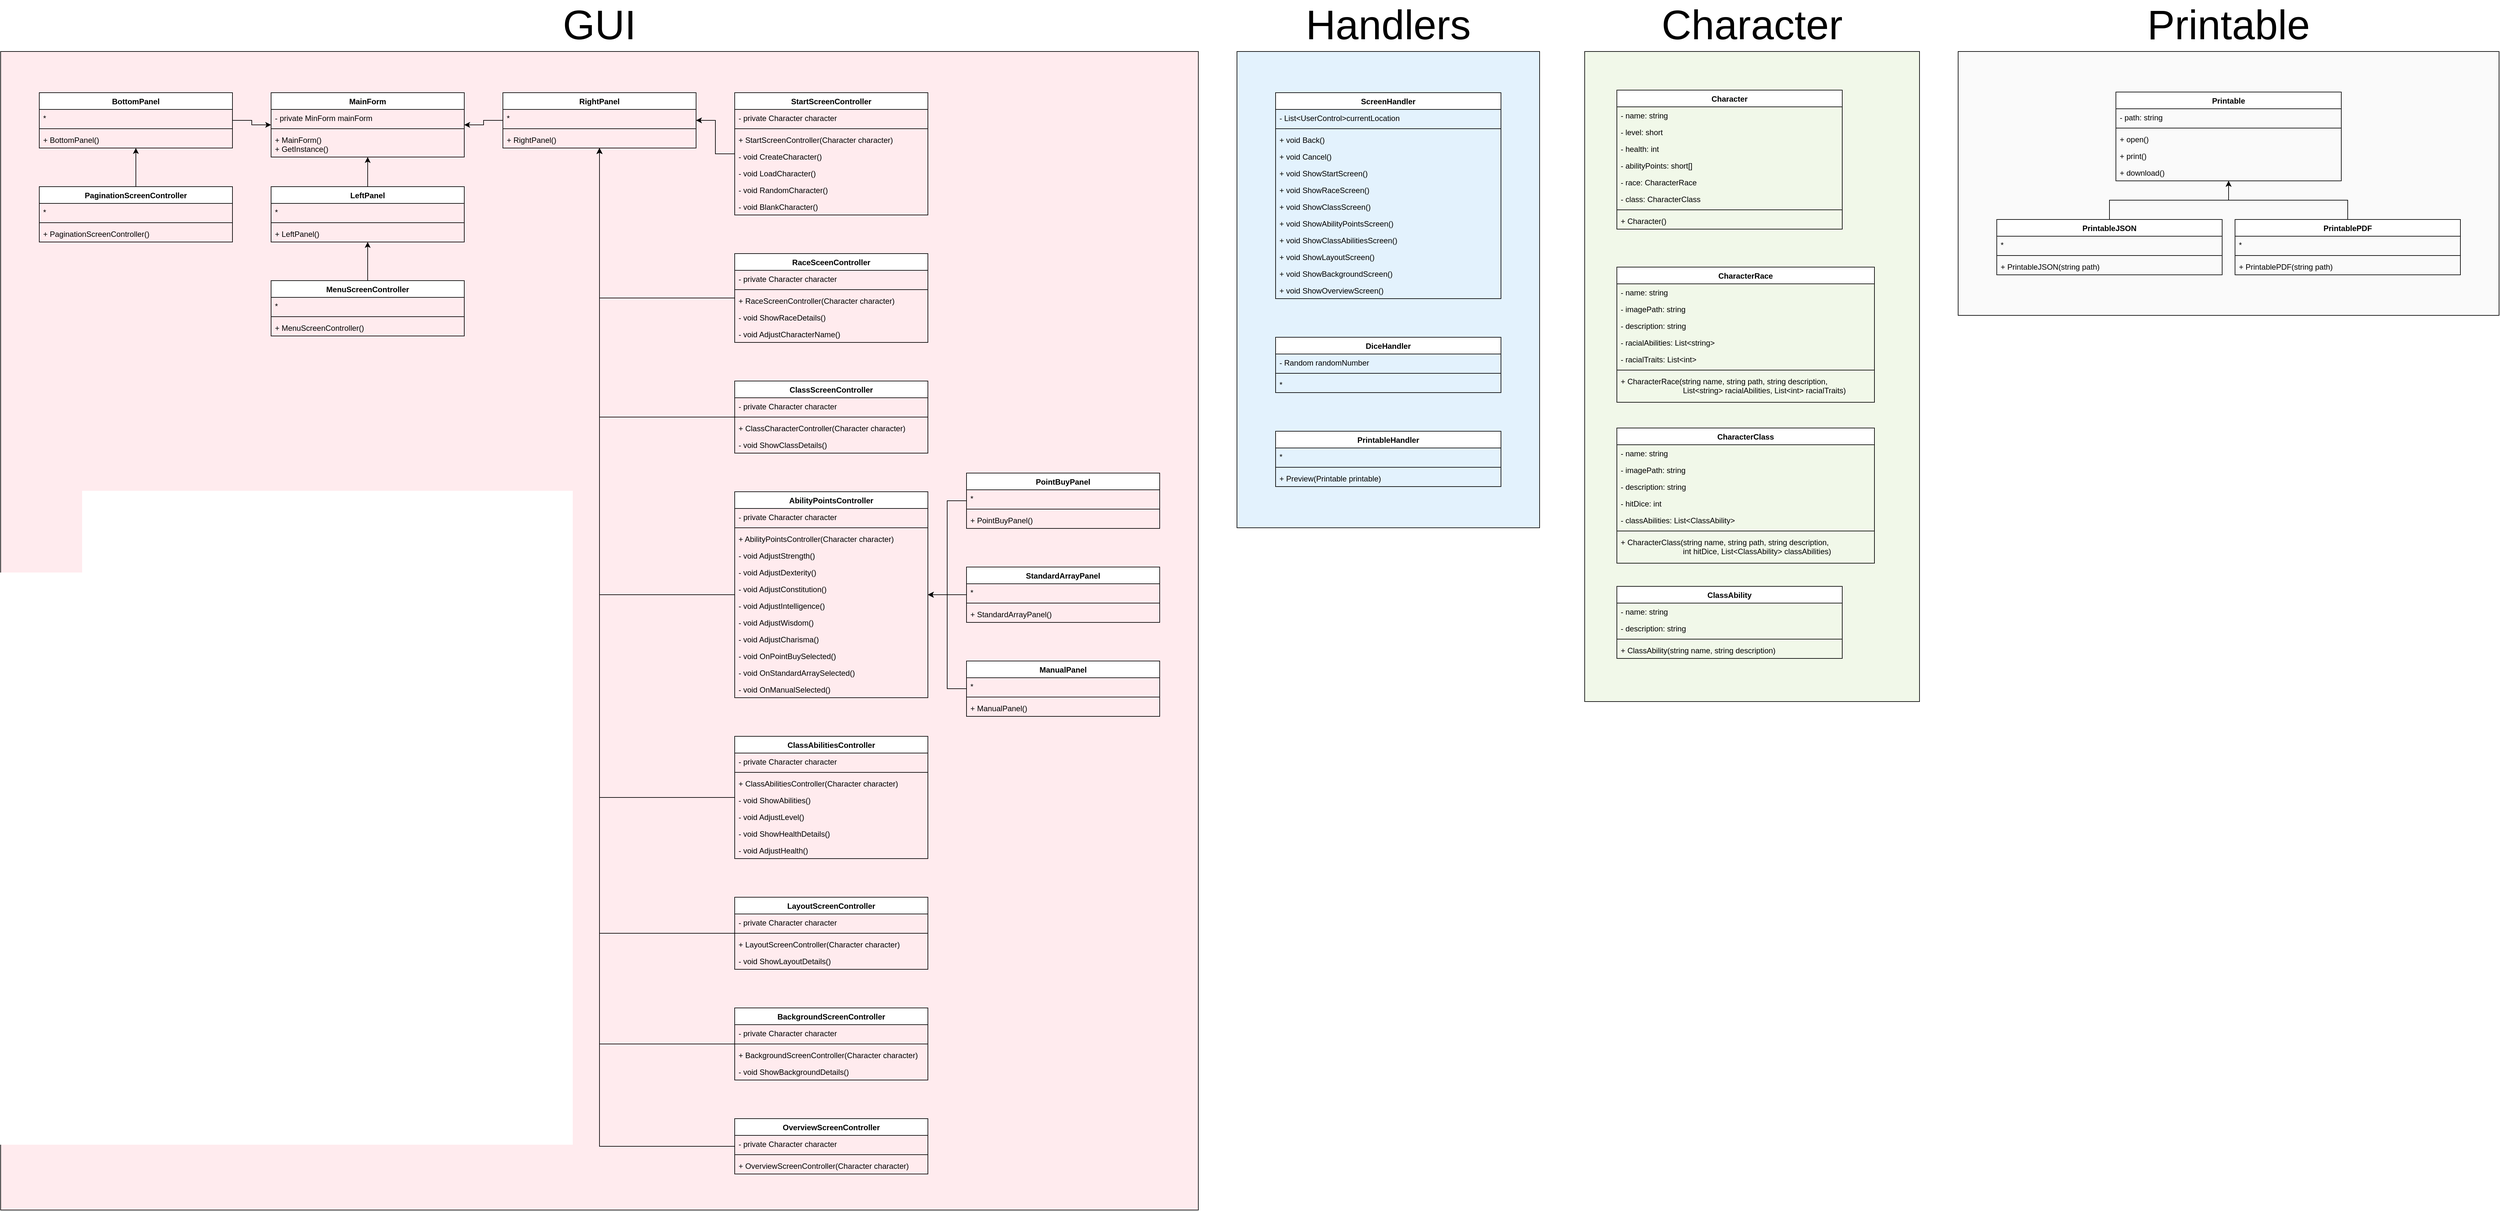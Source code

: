 <mxfile version="9.3.1" type="device" userAgent="Mozilla/5.0 (Windows NT 10.0; Win64; x64) AppleWebKit/537.36 (KHTML, like Gecko) draw.io/9.3.1 Chrome/66.0.336.181 Electron/3.0.6 Safari/537.36" editor="www.draw.io"><diagram id="j2l8b-noP6jZsO6o8ced" name="UML"><mxGraphModel dx="1570" dy="762" grid="1" gridSize="10" guides="1" tooltips="1" connect="1" arrows="1" fold="1" page="0" pageScale="1" pageWidth="827" pageHeight="1169" background="#ffffff" math="0" shadow="0"><root><mxCell id="0"/><mxCell id="1" parent="0"/><mxCell id="1x1D23yvpCBeFNtauX59-126" value="GUI" style="whiteSpace=wrap;html=1;labelPosition=center;verticalLabelPosition=top;align=center;verticalAlign=bottom;fontSize=64;fontColor=#000000;labelBackgroundColor=none;fillColor=#FFEBEE;" parent="1" vertex="1"><mxGeometry x="-800" y="160" width="1860" height="1800" as="geometry"/></mxCell><mxCell id="QO-KQh6lr12lgE5MoJmw-1" value="MainForm" style="swimlane;fontStyle=1;align=center;verticalAlign=top;childLayout=stackLayout;horizontal=1;startSize=26;horizontalStack=0;resizeParent=1;resizeParentMax=0;resizeLast=0;collapsible=1;marginBottom=0;" parent="1" vertex="1"><mxGeometry x="-380" y="224" width="300" height="100" as="geometry"/></mxCell><mxCell id="QO-KQh6lr12lgE5MoJmw-2" value="- private MinForm mainForm" style="text;strokeColor=none;fillColor=none;align=left;verticalAlign=top;spacingLeft=4;spacingRight=4;overflow=hidden;rotatable=0;points=[[0,0.5],[1,0.5]];portConstraint=eastwest;" parent="QO-KQh6lr12lgE5MoJmw-1" vertex="1"><mxGeometry y="26" width="300" height="26" as="geometry"/></mxCell><mxCell id="QO-KQh6lr12lgE5MoJmw-3" value="" style="line;strokeWidth=1;fillColor=none;align=left;verticalAlign=middle;spacingTop=-1;spacingLeft=3;spacingRight=3;rotatable=0;labelPosition=right;points=[];portConstraint=eastwest;" parent="QO-KQh6lr12lgE5MoJmw-1" vertex="1"><mxGeometry y="52" width="300" height="8" as="geometry"/></mxCell><mxCell id="QO-KQh6lr12lgE5MoJmw-4" value="+ MainForm()&#10;+ GetInstance()" style="text;strokeColor=none;fillColor=none;align=left;verticalAlign=top;spacingLeft=4;spacingRight=4;overflow=hidden;rotatable=0;points=[[0,0.5],[1,0.5]];portConstraint=eastwest;" parent="QO-KQh6lr12lgE5MoJmw-1" vertex="1"><mxGeometry y="60" width="300" height="40" as="geometry"/></mxCell><mxCell id="QO-KQh6lr12lgE5MoJmw-48" style="edgeStyle=orthogonalEdgeStyle;rounded=0;orthogonalLoop=1;jettySize=auto;html=1;" parent="1" source="QO-KQh6lr12lgE5MoJmw-5" target="QO-KQh6lr12lgE5MoJmw-1" edge="1"><mxGeometry relative="1" as="geometry"/></mxCell><mxCell id="QO-KQh6lr12lgE5MoJmw-5" value="RightPanel" style="swimlane;fontStyle=1;align=center;verticalAlign=top;childLayout=stackLayout;horizontal=1;startSize=26;horizontalStack=0;resizeParent=1;resizeParentMax=0;resizeLast=0;collapsible=1;marginBottom=0;" parent="1" vertex="1"><mxGeometry x="-20" y="224" width="300" height="86" as="geometry"/></mxCell><mxCell id="QO-KQh6lr12lgE5MoJmw-6" value="*" style="text;strokeColor=none;fillColor=none;align=left;verticalAlign=top;spacingLeft=4;spacingRight=4;overflow=hidden;rotatable=0;points=[[0,0.5],[1,0.5]];portConstraint=eastwest;" parent="QO-KQh6lr12lgE5MoJmw-5" vertex="1"><mxGeometry y="26" width="300" height="26" as="geometry"/></mxCell><mxCell id="QO-KQh6lr12lgE5MoJmw-7" value="" style="line;strokeWidth=1;fillColor=none;align=left;verticalAlign=middle;spacingTop=-1;spacingLeft=3;spacingRight=3;rotatable=0;labelPosition=right;points=[];portConstraint=eastwest;" parent="QO-KQh6lr12lgE5MoJmw-5" vertex="1"><mxGeometry y="52" width="300" height="8" as="geometry"/></mxCell><mxCell id="QO-KQh6lr12lgE5MoJmw-8" value="+ RightPanel()" style="text;strokeColor=none;fillColor=none;align=left;verticalAlign=top;spacingLeft=4;spacingRight=4;overflow=hidden;rotatable=0;points=[[0,0.5],[1,0.5]];portConstraint=eastwest;" parent="QO-KQh6lr12lgE5MoJmw-5" vertex="1"><mxGeometry y="60" width="300" height="26" as="geometry"/></mxCell><mxCell id="QO-KQh6lr12lgE5MoJmw-82" style="edgeStyle=orthogonalEdgeStyle;rounded=0;orthogonalLoop=1;jettySize=auto;html=1;" parent="1" source="QO-KQh6lr12lgE5MoJmw-9" target="QO-KQh6lr12lgE5MoJmw-1" edge="1"><mxGeometry relative="1" as="geometry"/></mxCell><mxCell id="QO-KQh6lr12lgE5MoJmw-9" value="LeftPanel" style="swimlane;fontStyle=1;align=center;verticalAlign=top;childLayout=stackLayout;horizontal=1;startSize=26;horizontalStack=0;resizeParent=1;resizeParentMax=0;resizeLast=0;collapsible=1;marginBottom=0;" parent="1" vertex="1"><mxGeometry x="-380" y="370" width="300" height="86" as="geometry"/></mxCell><mxCell id="QO-KQh6lr12lgE5MoJmw-10" value="*" style="text;strokeColor=none;fillColor=none;align=left;verticalAlign=top;spacingLeft=4;spacingRight=4;overflow=hidden;rotatable=0;points=[[0,0.5],[1,0.5]];portConstraint=eastwest;" parent="QO-KQh6lr12lgE5MoJmw-9" vertex="1"><mxGeometry y="26" width="300" height="26" as="geometry"/></mxCell><mxCell id="QO-KQh6lr12lgE5MoJmw-11" value="" style="line;strokeWidth=1;fillColor=none;align=left;verticalAlign=middle;spacingTop=-1;spacingLeft=3;spacingRight=3;rotatable=0;labelPosition=right;points=[];portConstraint=eastwest;" parent="QO-KQh6lr12lgE5MoJmw-9" vertex="1"><mxGeometry y="52" width="300" height="8" as="geometry"/></mxCell><mxCell id="QO-KQh6lr12lgE5MoJmw-12" value="+ LeftPanel()" style="text;strokeColor=none;fillColor=none;align=left;verticalAlign=top;spacingLeft=4;spacingRight=4;overflow=hidden;rotatable=0;points=[[0,0.5],[1,0.5]];portConstraint=eastwest;" parent="QO-KQh6lr12lgE5MoJmw-9" vertex="1"><mxGeometry y="60" width="300" height="26" as="geometry"/></mxCell><mxCell id="QO-KQh6lr12lgE5MoJmw-83" style="edgeStyle=orthogonalEdgeStyle;rounded=0;orthogonalLoop=1;jettySize=auto;html=1;" parent="1" source="QO-KQh6lr12lgE5MoJmw-13" target="QO-KQh6lr12lgE5MoJmw-1" edge="1"><mxGeometry relative="1" as="geometry"/></mxCell><mxCell id="QO-KQh6lr12lgE5MoJmw-13" value="BottomPanel" style="swimlane;fontStyle=1;align=center;verticalAlign=top;childLayout=stackLayout;horizontal=1;startSize=26;horizontalStack=0;resizeParent=1;resizeParentMax=0;resizeLast=0;collapsible=1;marginBottom=0;" parent="1" vertex="1"><mxGeometry x="-740" y="224" width="300" height="86" as="geometry"/></mxCell><mxCell id="QO-KQh6lr12lgE5MoJmw-14" value="*" style="text;strokeColor=none;fillColor=none;align=left;verticalAlign=top;spacingLeft=4;spacingRight=4;overflow=hidden;rotatable=0;points=[[0,0.5],[1,0.5]];portConstraint=eastwest;" parent="QO-KQh6lr12lgE5MoJmw-13" vertex="1"><mxGeometry y="26" width="300" height="26" as="geometry"/></mxCell><mxCell id="QO-KQh6lr12lgE5MoJmw-15" value="" style="line;strokeWidth=1;fillColor=none;align=left;verticalAlign=middle;spacingTop=-1;spacingLeft=3;spacingRight=3;rotatable=0;labelPosition=right;points=[];portConstraint=eastwest;" parent="QO-KQh6lr12lgE5MoJmw-13" vertex="1"><mxGeometry y="52" width="300" height="8" as="geometry"/></mxCell><mxCell id="QO-KQh6lr12lgE5MoJmw-16" value="+ BottomPanel()" style="text;strokeColor=none;fillColor=none;align=left;verticalAlign=top;spacingLeft=4;spacingRight=4;overflow=hidden;rotatable=0;points=[[0,0.5],[1,0.5]];portConstraint=eastwest;" parent="QO-KQh6lr12lgE5MoJmw-13" vertex="1"><mxGeometry y="60" width="300" height="26" as="geometry"/></mxCell><mxCell id="QO-KQh6lr12lgE5MoJmw-51" style="edgeStyle=orthogonalEdgeStyle;rounded=0;orthogonalLoop=1;jettySize=auto;html=1;" parent="1" source="QO-KQh6lr12lgE5MoJmw-17" target="QO-KQh6lr12lgE5MoJmw-5" edge="1"><mxGeometry relative="1" as="geometry"/></mxCell><mxCell id="QO-KQh6lr12lgE5MoJmw-17" value="StartScreenController" style="swimlane;fontStyle=1;align=center;verticalAlign=top;childLayout=stackLayout;horizontal=1;startSize=26;horizontalStack=0;resizeParent=1;resizeParentMax=0;resizeLast=0;collapsible=1;marginBottom=0;" parent="1" vertex="1"><mxGeometry x="340" y="224" width="300" height="190" as="geometry"/></mxCell><mxCell id="QO-KQh6lr12lgE5MoJmw-18" value="- private Character character" style="text;strokeColor=none;fillColor=none;align=left;verticalAlign=top;spacingLeft=4;spacingRight=4;overflow=hidden;rotatable=0;points=[[0,0.5],[1,0.5]];portConstraint=eastwest;" parent="QO-KQh6lr12lgE5MoJmw-17" vertex="1"><mxGeometry y="26" width="300" height="26" as="geometry"/></mxCell><mxCell id="QO-KQh6lr12lgE5MoJmw-19" value="" style="line;strokeWidth=1;fillColor=none;align=left;verticalAlign=middle;spacingTop=-1;spacingLeft=3;spacingRight=3;rotatable=0;labelPosition=right;points=[];portConstraint=eastwest;" parent="QO-KQh6lr12lgE5MoJmw-17" vertex="1"><mxGeometry y="52" width="300" height="8" as="geometry"/></mxCell><mxCell id="QO-KQh6lr12lgE5MoJmw-20" value="+ StartScreenController(Character character)" style="text;strokeColor=none;fillColor=none;align=left;verticalAlign=top;spacingLeft=4;spacingRight=4;overflow=hidden;rotatable=0;points=[[0,0.5],[1,0.5]];portConstraint=eastwest;" parent="QO-KQh6lr12lgE5MoJmw-17" vertex="1"><mxGeometry y="60" width="300" height="26" as="geometry"/></mxCell><mxCell id="1x1D23yvpCBeFNtauX59-157" value="- void CreateCharacter()" style="text;strokeColor=none;fillColor=none;align=left;verticalAlign=top;spacingLeft=4;spacingRight=4;overflow=hidden;rotatable=0;points=[[0,0.5],[1,0.5]];portConstraint=eastwest;" parent="QO-KQh6lr12lgE5MoJmw-17" vertex="1"><mxGeometry y="86" width="300" height="26" as="geometry"/></mxCell><mxCell id="1x1D23yvpCBeFNtauX59-159" value="- void LoadCharacter()" style="text;strokeColor=none;fillColor=none;align=left;verticalAlign=top;spacingLeft=4;spacingRight=4;overflow=hidden;rotatable=0;points=[[0,0.5],[1,0.5]];portConstraint=eastwest;" parent="QO-KQh6lr12lgE5MoJmw-17" vertex="1"><mxGeometry y="112" width="300" height="26" as="geometry"/></mxCell><mxCell id="1x1D23yvpCBeFNtauX59-160" value="- void RandomCharacter()" style="text;strokeColor=none;fillColor=none;align=left;verticalAlign=top;spacingLeft=4;spacingRight=4;overflow=hidden;rotatable=0;points=[[0,0.5],[1,0.5]];portConstraint=eastwest;" parent="QO-KQh6lr12lgE5MoJmw-17" vertex="1"><mxGeometry y="138" width="300" height="26" as="geometry"/></mxCell><mxCell id="1x1D23yvpCBeFNtauX59-161" value="- void BlankCharacter()" style="text;strokeColor=none;fillColor=none;align=left;verticalAlign=top;spacingLeft=4;spacingRight=4;overflow=hidden;rotatable=0;points=[[0,0.5],[1,0.5]];portConstraint=eastwest;" parent="QO-KQh6lr12lgE5MoJmw-17" vertex="1"><mxGeometry y="164" width="300" height="26" as="geometry"/></mxCell><mxCell id="QO-KQh6lr12lgE5MoJmw-84" style="edgeStyle=orthogonalEdgeStyle;rounded=0;orthogonalLoop=1;jettySize=auto;html=1;" parent="1" source="QO-KQh6lr12lgE5MoJmw-21" target="QO-KQh6lr12lgE5MoJmw-5" edge="1"><mxGeometry relative="1" as="geometry"/></mxCell><mxCell id="QO-KQh6lr12lgE5MoJmw-86" style="edgeStyle=orthogonalEdgeStyle;rounded=0;orthogonalLoop=1;jettySize=auto;html=1;" parent="1" source="QO-KQh6lr12lgE5MoJmw-25" target="QO-KQh6lr12lgE5MoJmw-5" edge="1"><mxGeometry relative="1" as="geometry"/></mxCell><mxCell id="QO-KQh6lr12lgE5MoJmw-87" style="edgeStyle=orthogonalEdgeStyle;rounded=0;orthogonalLoop=1;jettySize=auto;html=1;" parent="1" source="QO-KQh6lr12lgE5MoJmw-29" target="QO-KQh6lr12lgE5MoJmw-5" edge="1"><mxGeometry relative="1" as="geometry"/></mxCell><mxCell id="QO-KQh6lr12lgE5MoJmw-88" style="edgeStyle=orthogonalEdgeStyle;rounded=0;orthogonalLoop=1;jettySize=auto;html=1;" parent="1" source="QO-KQh6lr12lgE5MoJmw-57" target="QO-KQh6lr12lgE5MoJmw-5" edge="1"><mxGeometry relative="1" as="geometry"/></mxCell><mxCell id="QO-KQh6lr12lgE5MoJmw-89" style="edgeStyle=orthogonalEdgeStyle;rounded=0;orthogonalLoop=1;jettySize=auto;html=1;" parent="1" source="QO-KQh6lr12lgE5MoJmw-62" target="QO-KQh6lr12lgE5MoJmw-5" edge="1"><mxGeometry relative="1" as="geometry"/></mxCell><mxCell id="QO-KQh6lr12lgE5MoJmw-90" style="edgeStyle=orthogonalEdgeStyle;rounded=0;orthogonalLoop=1;jettySize=auto;html=1;" parent="1" source="QO-KQh6lr12lgE5MoJmw-71" target="QO-KQh6lr12lgE5MoJmw-5" edge="1"><mxGeometry relative="1" as="geometry"/></mxCell><mxCell id="QO-KQh6lr12lgE5MoJmw-91" style="edgeStyle=orthogonalEdgeStyle;rounded=0;orthogonalLoop=1;jettySize=auto;html=1;" parent="1" source="QO-KQh6lr12lgE5MoJmw-75" target="QO-KQh6lr12lgE5MoJmw-5" edge="1"><mxGeometry relative="1" as="geometry"/></mxCell><mxCell id="1x1D23yvpCBeFNtauX59-128" value="Handlers" style="whiteSpace=wrap;html=1;labelPosition=center;verticalLabelPosition=top;align=center;verticalAlign=bottom;fontSize=64;fontColor=#000000;labelBackgroundColor=none;fillColor=#E3F2FD;" parent="1" vertex="1"><mxGeometry x="1120" y="160" width="470" height="740" as="geometry"/></mxCell><mxCell id="1x1D23yvpCBeFNtauX59-10" value="DiceHandler" style="swimlane;fontStyle=1;align=center;verticalAlign=top;childLayout=stackLayout;horizontal=1;startSize=26;horizontalStack=0;resizeParent=1;resizeParentMax=0;resizeLast=0;collapsible=1;marginBottom=0;" parent="1" vertex="1"><mxGeometry x="1180" y="604" width="350" height="86" as="geometry"/></mxCell><mxCell id="1x1D23yvpCBeFNtauX59-11" value="- Random randomNumber" style="text;strokeColor=none;fillColor=none;align=left;verticalAlign=top;spacingLeft=4;spacingRight=4;overflow=hidden;rotatable=0;points=[[0,0.5],[1,0.5]];portConstraint=eastwest;" parent="1x1D23yvpCBeFNtauX59-10" vertex="1"><mxGeometry y="26" width="350" height="26" as="geometry"/></mxCell><mxCell id="1x1D23yvpCBeFNtauX59-12" value="" style="line;strokeWidth=1;fillColor=none;align=left;verticalAlign=middle;spacingTop=-1;spacingLeft=3;spacingRight=3;rotatable=0;labelPosition=right;points=[];portConstraint=eastwest;" parent="1x1D23yvpCBeFNtauX59-10" vertex="1"><mxGeometry y="52" width="350" height="8" as="geometry"/></mxCell><mxCell id="1x1D23yvpCBeFNtauX59-13" value="*" style="text;strokeColor=none;fillColor=none;align=left;verticalAlign=top;spacingLeft=4;spacingRight=4;overflow=hidden;rotatable=0;points=[[0,0.5],[1,0.5]];portConstraint=eastwest;" parent="1x1D23yvpCBeFNtauX59-10" vertex="1"><mxGeometry y="60" width="350" height="26" as="geometry"/></mxCell><mxCell id="1x1D23yvpCBeFNtauX59-48" value="ScreenHandler" style="swimlane;fontStyle=1;align=center;verticalAlign=top;childLayout=stackLayout;horizontal=1;startSize=26;horizontalStack=0;resizeParent=1;resizeParentMax=0;resizeLast=0;collapsible=1;marginBottom=0;" parent="1" vertex="1"><mxGeometry x="1180" y="224" width="350" height="320" as="geometry"/></mxCell><mxCell id="1x1D23yvpCBeFNtauX59-49" value="- List&lt;UserControl&gt;currentLocation" style="text;strokeColor=none;fillColor=none;align=left;verticalAlign=top;spacingLeft=4;spacingRight=4;overflow=hidden;rotatable=0;points=[[0,0.5],[1,0.5]];portConstraint=eastwest;" parent="1x1D23yvpCBeFNtauX59-48" vertex="1"><mxGeometry y="26" width="350" height="26" as="geometry"/></mxCell><mxCell id="1x1D23yvpCBeFNtauX59-50" value="" style="line;strokeWidth=1;fillColor=none;align=left;verticalAlign=middle;spacingTop=-1;spacingLeft=3;spacingRight=3;rotatable=0;labelPosition=right;points=[];portConstraint=eastwest;" parent="1x1D23yvpCBeFNtauX59-48" vertex="1"><mxGeometry y="52" width="350" height="8" as="geometry"/></mxCell><mxCell id="1x1D23yvpCBeFNtauX59-51" value="+ void Back()" style="text;strokeColor=none;fillColor=none;align=left;verticalAlign=top;spacingLeft=4;spacingRight=4;overflow=hidden;rotatable=0;points=[[0,0.5],[1,0.5]];portConstraint=eastwest;" parent="1x1D23yvpCBeFNtauX59-48" vertex="1"><mxGeometry y="60" width="350" height="26" as="geometry"/></mxCell><mxCell id="1x1D23yvpCBeFNtauX59-52" value="+ void Cancel()" style="text;strokeColor=none;fillColor=none;align=left;verticalAlign=top;spacingLeft=4;spacingRight=4;overflow=hidden;rotatable=0;points=[[0,0.5],[1,0.5]];portConstraint=eastwest;" parent="1x1D23yvpCBeFNtauX59-48" vertex="1"><mxGeometry y="86" width="350" height="26" as="geometry"/></mxCell><mxCell id="1x1D23yvpCBeFNtauX59-53" value="+ void ShowStartScreen()" style="text;strokeColor=none;fillColor=none;align=left;verticalAlign=top;spacingLeft=4;spacingRight=4;overflow=hidden;rotatable=0;points=[[0,0.5],[1,0.5]];portConstraint=eastwest;" parent="1x1D23yvpCBeFNtauX59-48" vertex="1"><mxGeometry y="112" width="350" height="26" as="geometry"/></mxCell><mxCell id="1x1D23yvpCBeFNtauX59-64" value="+ void ShowRaceScreen()" style="text;strokeColor=none;fillColor=none;align=left;verticalAlign=top;spacingLeft=4;spacingRight=4;overflow=hidden;rotatable=0;points=[[0,0.5],[1,0.5]];portConstraint=eastwest;" parent="1x1D23yvpCBeFNtauX59-48" vertex="1"><mxGeometry y="138" width="350" height="26" as="geometry"/></mxCell><mxCell id="1x1D23yvpCBeFNtauX59-65" value="+ void ShowClassScreen()" style="text;strokeColor=none;fillColor=none;align=left;verticalAlign=top;spacingLeft=4;spacingRight=4;overflow=hidden;rotatable=0;points=[[0,0.5],[1,0.5]];portConstraint=eastwest;" parent="1x1D23yvpCBeFNtauX59-48" vertex="1"><mxGeometry y="164" width="350" height="26" as="geometry"/></mxCell><mxCell id="1x1D23yvpCBeFNtauX59-66" value="+ void ShowAbilityPointsScreen()" style="text;strokeColor=none;fillColor=none;align=left;verticalAlign=top;spacingLeft=4;spacingRight=4;overflow=hidden;rotatable=0;points=[[0,0.5],[1,0.5]];portConstraint=eastwest;" parent="1x1D23yvpCBeFNtauX59-48" vertex="1"><mxGeometry y="190" width="350" height="26" as="geometry"/></mxCell><mxCell id="1x1D23yvpCBeFNtauX59-67" value="+ void ShowClassAbilitiesScreen()" style="text;strokeColor=none;fillColor=none;align=left;verticalAlign=top;spacingLeft=4;spacingRight=4;overflow=hidden;rotatable=0;points=[[0,0.5],[1,0.5]];portConstraint=eastwest;" parent="1x1D23yvpCBeFNtauX59-48" vertex="1"><mxGeometry y="216" width="350" height="26" as="geometry"/></mxCell><mxCell id="1x1D23yvpCBeFNtauX59-68" value="+ void ShowLayoutScreen()" style="text;strokeColor=none;fillColor=none;align=left;verticalAlign=top;spacingLeft=4;spacingRight=4;overflow=hidden;rotatable=0;points=[[0,0.5],[1,0.5]];portConstraint=eastwest;" parent="1x1D23yvpCBeFNtauX59-48" vertex="1"><mxGeometry y="242" width="350" height="26" as="geometry"/></mxCell><mxCell id="1x1D23yvpCBeFNtauX59-69" value="+ void ShowBackgroundScreen()" style="text;strokeColor=none;fillColor=none;align=left;verticalAlign=top;spacingLeft=4;spacingRight=4;overflow=hidden;rotatable=0;points=[[0,0.5],[1,0.5]];portConstraint=eastwest;" parent="1x1D23yvpCBeFNtauX59-48" vertex="1"><mxGeometry y="268" width="350" height="26" as="geometry"/></mxCell><mxCell id="1x1D23yvpCBeFNtauX59-70" value="+ void ShowOverviewScreen()" style="text;strokeColor=none;fillColor=none;align=left;verticalAlign=top;spacingLeft=4;spacingRight=4;overflow=hidden;rotatable=0;points=[[0,0.5],[1,0.5]];portConstraint=eastwest;" parent="1x1D23yvpCBeFNtauX59-48" vertex="1"><mxGeometry y="294" width="350" height="26" as="geometry"/></mxCell><mxCell id="1x1D23yvpCBeFNtauX59-166" style="edgeStyle=orthogonalEdgeStyle;rounded=0;orthogonalLoop=1;jettySize=auto;html=1;fontSize=64;fontColor=#000000;" parent="1" source="1x1D23yvpCBeFNtauX59-162" target="QO-KQh6lr12lgE5MoJmw-9" edge="1"><mxGeometry relative="1" as="geometry"/></mxCell><mxCell id="1x1D23yvpCBeFNtauX59-162" value="MenuScreenController" style="swimlane;fontStyle=1;align=center;verticalAlign=top;childLayout=stackLayout;horizontal=1;startSize=26;horizontalStack=0;resizeParent=1;resizeParentMax=0;resizeLast=0;collapsible=1;marginBottom=0;" parent="1" vertex="1"><mxGeometry x="-380" y="516" width="300" height="86" as="geometry"/></mxCell><mxCell id="1x1D23yvpCBeFNtauX59-163" value="*" style="text;strokeColor=none;fillColor=none;align=left;verticalAlign=top;spacingLeft=4;spacingRight=4;overflow=hidden;rotatable=0;points=[[0,0.5],[1,0.5]];portConstraint=eastwest;" parent="1x1D23yvpCBeFNtauX59-162" vertex="1"><mxGeometry y="26" width="300" height="26" as="geometry"/></mxCell><mxCell id="1x1D23yvpCBeFNtauX59-164" value="" style="line;strokeWidth=1;fillColor=none;align=left;verticalAlign=middle;spacingTop=-1;spacingLeft=3;spacingRight=3;rotatable=0;labelPosition=right;points=[];portConstraint=eastwest;" parent="1x1D23yvpCBeFNtauX59-162" vertex="1"><mxGeometry y="52" width="300" height="8" as="geometry"/></mxCell><mxCell id="1x1D23yvpCBeFNtauX59-165" value="+ MenuScreenController()" style="text;strokeColor=none;fillColor=none;align=left;verticalAlign=top;spacingLeft=4;spacingRight=4;overflow=hidden;rotatable=0;points=[[0,0.5],[1,0.5]];portConstraint=eastwest;" parent="1x1D23yvpCBeFNtauX59-162" vertex="1"><mxGeometry y="60" width="300" height="26" as="geometry"/></mxCell><mxCell id="1x1D23yvpCBeFNtauX59-171" style="edgeStyle=orthogonalEdgeStyle;rounded=0;orthogonalLoop=1;jettySize=auto;html=1;fontSize=64;fontColor=#000000;" parent="1" source="1x1D23yvpCBeFNtauX59-167" target="QO-KQh6lr12lgE5MoJmw-13" edge="1"><mxGeometry relative="1" as="geometry"/></mxCell><mxCell id="1x1D23yvpCBeFNtauX59-167" value="PaginationScreenController" style="swimlane;fontStyle=1;align=center;verticalAlign=top;childLayout=stackLayout;horizontal=1;startSize=26;horizontalStack=0;resizeParent=1;resizeParentMax=0;resizeLast=0;collapsible=1;marginBottom=0;" parent="1" vertex="1"><mxGeometry x="-740" y="370" width="300" height="86" as="geometry"/></mxCell><mxCell id="1x1D23yvpCBeFNtauX59-168" value="*" style="text;strokeColor=none;fillColor=none;align=left;verticalAlign=top;spacingLeft=4;spacingRight=4;overflow=hidden;rotatable=0;points=[[0,0.5],[1,0.5]];portConstraint=eastwest;" parent="1x1D23yvpCBeFNtauX59-167" vertex="1"><mxGeometry y="26" width="300" height="26" as="geometry"/></mxCell><mxCell id="1x1D23yvpCBeFNtauX59-169" value="" style="line;strokeWidth=1;fillColor=none;align=left;verticalAlign=middle;spacingTop=-1;spacingLeft=3;spacingRight=3;rotatable=0;labelPosition=right;points=[];portConstraint=eastwest;" parent="1x1D23yvpCBeFNtauX59-167" vertex="1"><mxGeometry y="52" width="300" height="8" as="geometry"/></mxCell><mxCell id="1x1D23yvpCBeFNtauX59-170" value="+ PaginationScreenController()" style="text;strokeColor=none;fillColor=none;align=left;verticalAlign=top;spacingLeft=4;spacingRight=4;overflow=hidden;rotatable=0;points=[[0,0.5],[1,0.5]];portConstraint=eastwest;" parent="1x1D23yvpCBeFNtauX59-167" vertex="1"><mxGeometry y="60" width="300" height="26" as="geometry"/></mxCell><mxCell id="QO-KQh6lr12lgE5MoJmw-21" value="RaceSceenController" style="swimlane;fontStyle=1;align=center;verticalAlign=top;childLayout=stackLayout;horizontal=1;startSize=26;horizontalStack=0;resizeParent=1;resizeParentMax=0;resizeLast=0;collapsible=1;marginBottom=0;" parent="1" vertex="1"><mxGeometry x="340" y="474" width="300" height="138" as="geometry"/></mxCell><mxCell id="QO-KQh6lr12lgE5MoJmw-22" value="- private Character character" style="text;strokeColor=none;fillColor=none;align=left;verticalAlign=top;spacingLeft=4;spacingRight=4;overflow=hidden;rotatable=0;points=[[0,0.5],[1,0.5]];portConstraint=eastwest;" parent="QO-KQh6lr12lgE5MoJmw-21" vertex="1"><mxGeometry y="26" width="300" height="26" as="geometry"/></mxCell><mxCell id="QO-KQh6lr12lgE5MoJmw-23" value="" style="line;strokeWidth=1;fillColor=none;align=left;verticalAlign=middle;spacingTop=-1;spacingLeft=3;spacingRight=3;rotatable=0;labelPosition=right;points=[];portConstraint=eastwest;" parent="QO-KQh6lr12lgE5MoJmw-21" vertex="1"><mxGeometry y="52" width="300" height="8" as="geometry"/></mxCell><mxCell id="QO-KQh6lr12lgE5MoJmw-24" value="+ RaceScreenController(Character character)" style="text;strokeColor=none;fillColor=none;align=left;verticalAlign=top;spacingLeft=4;spacingRight=4;overflow=hidden;rotatable=0;points=[[0,0.5],[1,0.5]];portConstraint=eastwest;" parent="QO-KQh6lr12lgE5MoJmw-21" vertex="1"><mxGeometry y="60" width="300" height="26" as="geometry"/></mxCell><mxCell id="1x1D23yvpCBeFNtauX59-173" value="- void ShowRaceDetails()" style="text;strokeColor=none;fillColor=none;align=left;verticalAlign=top;spacingLeft=4;spacingRight=4;overflow=hidden;rotatable=0;points=[[0,0.5],[1,0.5]];portConstraint=eastwest;" parent="QO-KQh6lr12lgE5MoJmw-21" vertex="1"><mxGeometry y="86" width="300" height="26" as="geometry"/></mxCell><mxCell id="1x1D23yvpCBeFNtauX59-174" value="- void AdjustCharacterName()" style="text;strokeColor=none;fillColor=none;align=left;verticalAlign=top;spacingLeft=4;spacingRight=4;overflow=hidden;rotatable=0;points=[[0,0.5],[1,0.5]];portConstraint=eastwest;" parent="QO-KQh6lr12lgE5MoJmw-21" vertex="1"><mxGeometry y="112" width="300" height="26" as="geometry"/></mxCell><mxCell id="1x1D23yvpCBeFNtauX59-194" value="PrintableHandler" style="swimlane;fontStyle=1;align=center;verticalAlign=top;childLayout=stackLayout;horizontal=1;startSize=26;horizontalStack=0;resizeParent=1;resizeParentMax=0;resizeLast=0;collapsible=1;marginBottom=0;" parent="1" vertex="1"><mxGeometry x="1180" y="750" width="350" height="86" as="geometry"/></mxCell><mxCell id="1x1D23yvpCBeFNtauX59-195" value="*" style="text;strokeColor=none;fillColor=none;align=left;verticalAlign=top;spacingLeft=4;spacingRight=4;overflow=hidden;rotatable=0;points=[[0,0.5],[1,0.5]];portConstraint=eastwest;" parent="1x1D23yvpCBeFNtauX59-194" vertex="1"><mxGeometry y="26" width="350" height="26" as="geometry"/></mxCell><mxCell id="1x1D23yvpCBeFNtauX59-196" value="" style="line;strokeWidth=1;fillColor=none;align=left;verticalAlign=middle;spacingTop=-1;spacingLeft=3;spacingRight=3;rotatable=0;labelPosition=right;points=[];portConstraint=eastwest;" parent="1x1D23yvpCBeFNtauX59-194" vertex="1"><mxGeometry y="52" width="350" height="8" as="geometry"/></mxCell><mxCell id="1x1D23yvpCBeFNtauX59-197" value="+ Preview(Printable printable)" style="text;strokeColor=none;fillColor=none;align=left;verticalAlign=top;spacingLeft=4;spacingRight=4;overflow=hidden;rotatable=0;points=[[0,0.5],[1,0.5]];portConstraint=eastwest;" parent="1x1D23yvpCBeFNtauX59-194" vertex="1"><mxGeometry y="60" width="350" height="26" as="geometry"/></mxCell><mxCell id="QO-KQh6lr12lgE5MoJmw-25" value="ClassScreenController" style="swimlane;fontStyle=1;align=center;verticalAlign=top;childLayout=stackLayout;horizontal=1;startSize=26;horizontalStack=0;resizeParent=1;resizeParentMax=0;resizeLast=0;collapsible=1;marginBottom=0;" parent="1" vertex="1"><mxGeometry x="340" y="672" width="300" height="112" as="geometry"/></mxCell><mxCell id="QO-KQh6lr12lgE5MoJmw-26" value="- private Character character" style="text;strokeColor=none;fillColor=none;align=left;verticalAlign=top;spacingLeft=4;spacingRight=4;overflow=hidden;rotatable=0;points=[[0,0.5],[1,0.5]];portConstraint=eastwest;" parent="QO-KQh6lr12lgE5MoJmw-25" vertex="1"><mxGeometry y="26" width="300" height="26" as="geometry"/></mxCell><mxCell id="QO-KQh6lr12lgE5MoJmw-27" value="" style="line;strokeWidth=1;fillColor=none;align=left;verticalAlign=middle;spacingTop=-1;spacingLeft=3;spacingRight=3;rotatable=0;labelPosition=right;points=[];portConstraint=eastwest;" parent="QO-KQh6lr12lgE5MoJmw-25" vertex="1"><mxGeometry y="52" width="300" height="8" as="geometry"/></mxCell><mxCell id="QO-KQh6lr12lgE5MoJmw-28" value="+ ClassCharacterController(Character character)" style="text;strokeColor=none;fillColor=none;align=left;verticalAlign=top;spacingLeft=4;spacingRight=4;overflow=hidden;rotatable=0;points=[[0,0.5],[1,0.5]];portConstraint=eastwest;" parent="QO-KQh6lr12lgE5MoJmw-25" vertex="1"><mxGeometry y="60" width="300" height="26" as="geometry"/></mxCell><mxCell id="1x1D23yvpCBeFNtauX59-176" value="- void ShowClassDetails()" style="text;strokeColor=none;fillColor=none;align=left;verticalAlign=top;spacingLeft=4;spacingRight=4;overflow=hidden;rotatable=0;points=[[0,0.5],[1,0.5]];portConstraint=eastwest;" parent="QO-KQh6lr12lgE5MoJmw-25" vertex="1"><mxGeometry y="86" width="300" height="26" as="geometry"/></mxCell><mxCell id="QO-KQh6lr12lgE5MoJmw-29" value="AbilityPointsController" style="swimlane;fontStyle=1;align=center;verticalAlign=top;childLayout=stackLayout;horizontal=1;startSize=26;horizontalStack=0;resizeParent=1;resizeParentMax=0;resizeLast=0;collapsible=1;marginBottom=0;" parent="1" vertex="1"><mxGeometry x="340" y="844" width="300" height="320" as="geometry"/></mxCell><mxCell id="QO-KQh6lr12lgE5MoJmw-30" value="- private Character character" style="text;strokeColor=none;fillColor=none;align=left;verticalAlign=top;spacingLeft=4;spacingRight=4;overflow=hidden;rotatable=0;points=[[0,0.5],[1,0.5]];portConstraint=eastwest;" parent="QO-KQh6lr12lgE5MoJmw-29" vertex="1"><mxGeometry y="26" width="300" height="26" as="geometry"/></mxCell><mxCell id="QO-KQh6lr12lgE5MoJmw-31" value="" style="line;strokeWidth=1;fillColor=none;align=left;verticalAlign=middle;spacingTop=-1;spacingLeft=3;spacingRight=3;rotatable=0;labelPosition=right;points=[];portConstraint=eastwest;" parent="QO-KQh6lr12lgE5MoJmw-29" vertex="1"><mxGeometry y="52" width="300" height="8" as="geometry"/></mxCell><mxCell id="QO-KQh6lr12lgE5MoJmw-32" value="+ AbilityPointsController(Character character)" style="text;strokeColor=none;fillColor=none;align=left;verticalAlign=top;spacingLeft=4;spacingRight=4;overflow=hidden;rotatable=0;points=[[0,0.5],[1,0.5]];portConstraint=eastwest;" parent="QO-KQh6lr12lgE5MoJmw-29" vertex="1"><mxGeometry y="60" width="300" height="26" as="geometry"/></mxCell><mxCell id="1x1D23yvpCBeFNtauX59-178" value="- void AdjustStrength()" style="text;strokeColor=none;fillColor=none;align=left;verticalAlign=top;spacingLeft=4;spacingRight=4;overflow=hidden;rotatable=0;points=[[0,0.5],[1,0.5]];portConstraint=eastwest;" parent="QO-KQh6lr12lgE5MoJmw-29" vertex="1"><mxGeometry y="86" width="300" height="26" as="geometry"/></mxCell><mxCell id="1x1D23yvpCBeFNtauX59-179" value="- void AdjustDexterity()" style="text;strokeColor=none;fillColor=none;align=left;verticalAlign=top;spacingLeft=4;spacingRight=4;overflow=hidden;rotatable=0;points=[[0,0.5],[1,0.5]];portConstraint=eastwest;" parent="QO-KQh6lr12lgE5MoJmw-29" vertex="1"><mxGeometry y="112" width="300" height="26" as="geometry"/></mxCell><mxCell id="1x1D23yvpCBeFNtauX59-180" value="- void AdjustConstitution()" style="text;strokeColor=none;fillColor=none;align=left;verticalAlign=top;spacingLeft=4;spacingRight=4;overflow=hidden;rotatable=0;points=[[0,0.5],[1,0.5]];portConstraint=eastwest;" parent="QO-KQh6lr12lgE5MoJmw-29" vertex="1"><mxGeometry y="138" width="300" height="26" as="geometry"/></mxCell><mxCell id="1x1D23yvpCBeFNtauX59-181" value="- void AdjustIntelligence()" style="text;strokeColor=none;fillColor=none;align=left;verticalAlign=top;spacingLeft=4;spacingRight=4;overflow=hidden;rotatable=0;points=[[0,0.5],[1,0.5]];portConstraint=eastwest;" parent="QO-KQh6lr12lgE5MoJmw-29" vertex="1"><mxGeometry y="164" width="300" height="26" as="geometry"/></mxCell><mxCell id="1x1D23yvpCBeFNtauX59-182" value="- void AdjustWisdom()" style="text;strokeColor=none;fillColor=none;align=left;verticalAlign=top;spacingLeft=4;spacingRight=4;overflow=hidden;rotatable=0;points=[[0,0.5],[1,0.5]];portConstraint=eastwest;" parent="QO-KQh6lr12lgE5MoJmw-29" vertex="1"><mxGeometry y="190" width="300" height="26" as="geometry"/></mxCell><mxCell id="1x1D23yvpCBeFNtauX59-183" value="- void AdjustCharisma()" style="text;strokeColor=none;fillColor=none;align=left;verticalAlign=top;spacingLeft=4;spacingRight=4;overflow=hidden;rotatable=0;points=[[0,0.5],[1,0.5]];portConstraint=eastwest;" parent="QO-KQh6lr12lgE5MoJmw-29" vertex="1"><mxGeometry y="216" width="300" height="26" as="geometry"/></mxCell><mxCell id="S6xGL8ZlgJn7CkqM6Knb-1" value="- void OnPointBuySelected()" style="text;strokeColor=none;fillColor=none;align=left;verticalAlign=top;spacingLeft=4;spacingRight=4;overflow=hidden;rotatable=0;points=[[0,0.5],[1,0.5]];portConstraint=eastwest;" parent="QO-KQh6lr12lgE5MoJmw-29" vertex="1"><mxGeometry y="242" width="300" height="26" as="geometry"/></mxCell><mxCell id="S6xGL8ZlgJn7CkqM6Knb-2" value="- void OnStandardArraySelected()" style="text;strokeColor=none;fillColor=none;align=left;verticalAlign=top;spacingLeft=4;spacingRight=4;overflow=hidden;rotatable=0;points=[[0,0.5],[1,0.5]];portConstraint=eastwest;" parent="QO-KQh6lr12lgE5MoJmw-29" vertex="1"><mxGeometry y="268" width="300" height="26" as="geometry"/></mxCell><mxCell id="S6xGL8ZlgJn7CkqM6Knb-3" value="- void OnManualSelected()" style="text;strokeColor=none;fillColor=none;align=left;verticalAlign=top;spacingLeft=4;spacingRight=4;overflow=hidden;rotatable=0;points=[[0,0.5],[1,0.5]];portConstraint=eastwest;" parent="QO-KQh6lr12lgE5MoJmw-29" vertex="1"><mxGeometry y="294" width="300" height="26" as="geometry"/></mxCell><mxCell id="QO-KQh6lr12lgE5MoJmw-57" value="ClassAbilitiesController" style="swimlane;fontStyle=1;align=center;verticalAlign=top;childLayout=stackLayout;horizontal=1;startSize=26;horizontalStack=0;resizeParent=1;resizeParentMax=0;resizeLast=0;collapsible=1;marginBottom=0;" parent="1" vertex="1"><mxGeometry x="340" y="1224" width="300" height="190" as="geometry"/></mxCell><mxCell id="QO-KQh6lr12lgE5MoJmw-58" value="- private Character character" style="text;strokeColor=none;fillColor=none;align=left;verticalAlign=top;spacingLeft=4;spacingRight=4;overflow=hidden;rotatable=0;points=[[0,0.5],[1,0.5]];portConstraint=eastwest;" parent="QO-KQh6lr12lgE5MoJmw-57" vertex="1"><mxGeometry y="26" width="300" height="26" as="geometry"/></mxCell><mxCell id="QO-KQh6lr12lgE5MoJmw-59" value="" style="line;strokeWidth=1;fillColor=none;align=left;verticalAlign=middle;spacingTop=-1;spacingLeft=3;spacingRight=3;rotatable=0;labelPosition=right;points=[];portConstraint=eastwest;" parent="QO-KQh6lr12lgE5MoJmw-57" vertex="1"><mxGeometry y="52" width="300" height="8" as="geometry"/></mxCell><mxCell id="QO-KQh6lr12lgE5MoJmw-60" value="+ ClassAbilitiesController(Character character)" style="text;strokeColor=none;fillColor=none;align=left;verticalAlign=top;spacingLeft=4;spacingRight=4;overflow=hidden;rotatable=0;points=[[0,0.5],[1,0.5]];portConstraint=eastwest;" parent="QO-KQh6lr12lgE5MoJmw-57" vertex="1"><mxGeometry y="60" width="300" height="26" as="geometry"/></mxCell><mxCell id="1x1D23yvpCBeFNtauX59-188" value="- void ShowAbilities()" style="text;strokeColor=none;fillColor=none;align=left;verticalAlign=top;spacingLeft=4;spacingRight=4;overflow=hidden;rotatable=0;points=[[0,0.5],[1,0.5]];portConstraint=eastwest;" parent="QO-KQh6lr12lgE5MoJmw-57" vertex="1"><mxGeometry y="86" width="300" height="26" as="geometry"/></mxCell><mxCell id="1x1D23yvpCBeFNtauX59-189" value="- void AdjustLevel()" style="text;strokeColor=none;fillColor=none;align=left;verticalAlign=top;spacingLeft=4;spacingRight=4;overflow=hidden;rotatable=0;points=[[0,0.5],[1,0.5]];portConstraint=eastwest;" parent="QO-KQh6lr12lgE5MoJmw-57" vertex="1"><mxGeometry y="112" width="300" height="26" as="geometry"/></mxCell><mxCell id="1x1D23yvpCBeFNtauX59-190" value="- void ShowHealthDetails()" style="text;strokeColor=none;fillColor=none;align=left;verticalAlign=top;spacingLeft=4;spacingRight=4;overflow=hidden;rotatable=0;points=[[0,0.5],[1,0.5]];portConstraint=eastwest;" parent="QO-KQh6lr12lgE5MoJmw-57" vertex="1"><mxGeometry y="138" width="300" height="26" as="geometry"/></mxCell><mxCell id="1x1D23yvpCBeFNtauX59-191" value="- void AdjustHealth()" style="text;strokeColor=none;fillColor=none;align=left;verticalAlign=top;spacingLeft=4;spacingRight=4;overflow=hidden;rotatable=0;points=[[0,0.5],[1,0.5]];portConstraint=eastwest;" parent="QO-KQh6lr12lgE5MoJmw-57" vertex="1"><mxGeometry y="164" width="300" height="26" as="geometry"/></mxCell><mxCell id="QO-KQh6lr12lgE5MoJmw-62" value="LayoutScreenController" style="swimlane;fontStyle=1;align=center;verticalAlign=top;childLayout=stackLayout;horizontal=1;startSize=26;horizontalStack=0;resizeParent=1;resizeParentMax=0;resizeLast=0;collapsible=1;marginBottom=0;" parent="1" vertex="1"><mxGeometry x="340" y="1474" width="300" height="112" as="geometry"/></mxCell><mxCell id="QO-KQh6lr12lgE5MoJmw-63" value="- private Character character" style="text;strokeColor=none;fillColor=none;align=left;verticalAlign=top;spacingLeft=4;spacingRight=4;overflow=hidden;rotatable=0;points=[[0,0.5],[1,0.5]];portConstraint=eastwest;" parent="QO-KQh6lr12lgE5MoJmw-62" vertex="1"><mxGeometry y="26" width="300" height="26" as="geometry"/></mxCell><mxCell id="QO-KQh6lr12lgE5MoJmw-64" value="" style="line;strokeWidth=1;fillColor=none;align=left;verticalAlign=middle;spacingTop=-1;spacingLeft=3;spacingRight=3;rotatable=0;labelPosition=right;points=[];portConstraint=eastwest;" parent="QO-KQh6lr12lgE5MoJmw-62" vertex="1"><mxGeometry y="52" width="300" height="8" as="geometry"/></mxCell><mxCell id="QO-KQh6lr12lgE5MoJmw-65" value="+ LayoutScreenController(Character character)" style="text;strokeColor=none;fillColor=none;align=left;verticalAlign=top;spacingLeft=4;spacingRight=4;overflow=hidden;rotatable=0;points=[[0,0.5],[1,0.5]];portConstraint=eastwest;" parent="QO-KQh6lr12lgE5MoJmw-62" vertex="1"><mxGeometry y="60" width="300" height="26" as="geometry"/></mxCell><mxCell id="1x1D23yvpCBeFNtauX59-192" value="- void ShowLayoutDetails()" style="text;strokeColor=none;fillColor=none;align=left;verticalAlign=top;spacingLeft=4;spacingRight=4;overflow=hidden;rotatable=0;points=[[0,0.5],[1,0.5]];portConstraint=eastwest;" parent="QO-KQh6lr12lgE5MoJmw-62" vertex="1"><mxGeometry y="86" width="300" height="26" as="geometry"/></mxCell><mxCell id="QO-KQh6lr12lgE5MoJmw-71" value="BackgroundScreenController" style="swimlane;fontStyle=1;align=center;verticalAlign=top;childLayout=stackLayout;horizontal=1;startSize=26;horizontalStack=0;resizeParent=1;resizeParentMax=0;resizeLast=0;collapsible=1;marginBottom=0;" parent="1" vertex="1"><mxGeometry x="340" y="1646" width="300" height="112" as="geometry"/></mxCell><mxCell id="QO-KQh6lr12lgE5MoJmw-72" value="- private Character character" style="text;strokeColor=none;fillColor=none;align=left;verticalAlign=top;spacingLeft=4;spacingRight=4;overflow=hidden;rotatable=0;points=[[0,0.5],[1,0.5]];portConstraint=eastwest;" parent="QO-KQh6lr12lgE5MoJmw-71" vertex="1"><mxGeometry y="26" width="300" height="26" as="geometry"/></mxCell><mxCell id="QO-KQh6lr12lgE5MoJmw-73" value="" style="line;strokeWidth=1;fillColor=none;align=left;verticalAlign=middle;spacingTop=-1;spacingLeft=3;spacingRight=3;rotatable=0;labelPosition=right;points=[];portConstraint=eastwest;" parent="QO-KQh6lr12lgE5MoJmw-71" vertex="1"><mxGeometry y="52" width="300" height="8" as="geometry"/></mxCell><mxCell id="QO-KQh6lr12lgE5MoJmw-74" value="+ BackgroundScreenController(Character character)" style="text;strokeColor=none;fillColor=none;align=left;verticalAlign=top;spacingLeft=4;spacingRight=4;overflow=hidden;rotatable=0;points=[[0,0.5],[1,0.5]];portConstraint=eastwest;" parent="QO-KQh6lr12lgE5MoJmw-71" vertex="1"><mxGeometry y="60" width="300" height="26" as="geometry"/></mxCell><mxCell id="1x1D23yvpCBeFNtauX59-193" value="- void ShowBackgroundDetails()" style="text;strokeColor=none;fillColor=none;align=left;verticalAlign=top;spacingLeft=4;spacingRight=4;overflow=hidden;rotatable=0;points=[[0,0.5],[1,0.5]];portConstraint=eastwest;" parent="QO-KQh6lr12lgE5MoJmw-71" vertex="1"><mxGeometry y="86" width="300" height="26" as="geometry"/></mxCell><mxCell id="QO-KQh6lr12lgE5MoJmw-75" value="OverviewScreenController" style="swimlane;fontStyle=1;align=center;verticalAlign=top;childLayout=stackLayout;horizontal=1;startSize=26;horizontalStack=0;resizeParent=1;resizeParentMax=0;resizeLast=0;collapsible=1;marginBottom=0;" parent="1" vertex="1"><mxGeometry x="340" y="1818" width="300" height="86" as="geometry"/></mxCell><mxCell id="QO-KQh6lr12lgE5MoJmw-76" value="- private Character character" style="text;strokeColor=none;fillColor=none;align=left;verticalAlign=top;spacingLeft=4;spacingRight=4;overflow=hidden;rotatable=0;points=[[0,0.5],[1,0.5]];portConstraint=eastwest;" parent="QO-KQh6lr12lgE5MoJmw-75" vertex="1"><mxGeometry y="26" width="300" height="26" as="geometry"/></mxCell><mxCell id="QO-KQh6lr12lgE5MoJmw-77" value="" style="line;strokeWidth=1;fillColor=none;align=left;verticalAlign=middle;spacingTop=-1;spacingLeft=3;spacingRight=3;rotatable=0;labelPosition=right;points=[];portConstraint=eastwest;" parent="QO-KQh6lr12lgE5MoJmw-75" vertex="1"><mxGeometry y="52" width="300" height="8" as="geometry"/></mxCell><mxCell id="QO-KQh6lr12lgE5MoJmw-78" value="+ OverviewScreenController(Character character)" style="text;strokeColor=none;fillColor=none;align=left;verticalAlign=top;spacingLeft=4;spacingRight=4;overflow=hidden;rotatable=0;points=[[0,0.5],[1,0.5]];portConstraint=eastwest;" parent="QO-KQh6lr12lgE5MoJmw-75" vertex="1"><mxGeometry y="60" width="300" height="26" as="geometry"/></mxCell><mxCell id="1x1D23yvpCBeFNtauX59-185" style="edgeStyle=orthogonalEdgeStyle;rounded=0;orthogonalLoop=1;jettySize=auto;html=1;fontSize=64;fontColor=#000000;" parent="1" source="QO-KQh6lr12lgE5MoJmw-37" target="QO-KQh6lr12lgE5MoJmw-29" edge="1"><mxGeometry relative="1" as="geometry"/></mxCell><mxCell id="1x1D23yvpCBeFNtauX59-186" style="edgeStyle=orthogonalEdgeStyle;rounded=0;orthogonalLoop=1;jettySize=auto;html=1;fontSize=64;fontColor=#000000;" parent="1" source="QO-KQh6lr12lgE5MoJmw-43" target="QO-KQh6lr12lgE5MoJmw-29" edge="1"><mxGeometry relative="1" as="geometry"/></mxCell><mxCell id="QO-KQh6lr12lgE5MoJmw-96" style="edgeStyle=orthogonalEdgeStyle;rounded=0;orthogonalLoop=1;jettySize=auto;html=1;" parent="1" source="QO-KQh6lr12lgE5MoJmw-92" target="QO-KQh6lr12lgE5MoJmw-29" edge="1"><mxGeometry relative="1" as="geometry"/></mxCell><mxCell id="1x1D23yvpCBeFNtauX59-154" value="Printable" style="whiteSpace=wrap;html=1;labelPosition=center;verticalLabelPosition=top;align=center;verticalAlign=bottom;fontSize=64;fontColor=#000000;labelBackgroundColor=none;fillColor=#FAFAFA;" parent="1" vertex="1"><mxGeometry x="2240" y="160" width="840" height="410" as="geometry"/></mxCell><mxCell id="1x1D23yvpCBeFNtauX59-204" value="" style="group" parent="1" vertex="1" connectable="0"><mxGeometry x="2300" y="223" width="720" height="284" as="geometry"/></mxCell><mxCell id="1x1D23yvpCBeFNtauX59-96" value="Printable" style="swimlane;fontStyle=1;align=center;verticalAlign=top;childLayout=stackLayout;horizontal=1;startSize=26;horizontalStack=0;resizeParent=1;resizeParentMax=0;resizeLast=0;collapsible=1;marginBottom=0;" parent="1x1D23yvpCBeFNtauX59-204" vertex="1"><mxGeometry x="185" width="350" height="138" as="geometry"/></mxCell><mxCell id="1x1D23yvpCBeFNtauX59-97" value="- path: string" style="text;strokeColor=none;fillColor=none;align=left;verticalAlign=top;spacingLeft=4;spacingRight=4;overflow=hidden;rotatable=0;points=[[0,0.5],[1,0.5]];portConstraint=eastwest;" parent="1x1D23yvpCBeFNtauX59-96" vertex="1"><mxGeometry y="26" width="350" height="26" as="geometry"/></mxCell><mxCell id="1x1D23yvpCBeFNtauX59-103" value="" style="line;strokeWidth=1;fillColor=none;align=left;verticalAlign=middle;spacingTop=-1;spacingLeft=3;spacingRight=3;rotatable=0;labelPosition=right;points=[];portConstraint=eastwest;" parent="1x1D23yvpCBeFNtauX59-96" vertex="1"><mxGeometry y="52" width="350" height="8" as="geometry"/></mxCell><mxCell id="1x1D23yvpCBeFNtauX59-104" value="+ open()" style="text;strokeColor=none;fillColor=none;align=left;verticalAlign=top;spacingLeft=4;spacingRight=4;overflow=hidden;rotatable=0;points=[[0,0.5],[1,0.5]];portConstraint=eastwest;" parent="1x1D23yvpCBeFNtauX59-96" vertex="1"><mxGeometry y="60" width="350" height="26" as="geometry"/></mxCell><mxCell id="1x1D23yvpCBeFNtauX59-105" value="+ print()" style="text;strokeColor=none;fillColor=none;align=left;verticalAlign=top;spacingLeft=4;spacingRight=4;overflow=hidden;rotatable=0;points=[[0,0.5],[1,0.5]];portConstraint=eastwest;" parent="1x1D23yvpCBeFNtauX59-96" vertex="1"><mxGeometry y="86" width="350" height="26" as="geometry"/></mxCell><mxCell id="1x1D23yvpCBeFNtauX59-106" value="+ download()" style="text;strokeColor=none;fillColor=none;align=left;verticalAlign=top;spacingLeft=4;spacingRight=4;overflow=hidden;rotatable=0;points=[[0,0.5],[1,0.5]];portConstraint=eastwest;" parent="1x1D23yvpCBeFNtauX59-96" vertex="1"><mxGeometry y="112" width="350" height="26" as="geometry"/></mxCell><mxCell id="1x1D23yvpCBeFNtauX59-107" value="PrintablePDF" style="swimlane;fontStyle=1;align=center;verticalAlign=top;childLayout=stackLayout;horizontal=1;startSize=26;horizontalStack=0;resizeParent=1;resizeParentMax=0;resizeLast=0;collapsible=1;marginBottom=0;" parent="1x1D23yvpCBeFNtauX59-204" vertex="1"><mxGeometry x="370" y="198" width="350" height="86" as="geometry"/></mxCell><mxCell id="1x1D23yvpCBeFNtauX59-108" value="*" style="text;strokeColor=none;fillColor=none;align=left;verticalAlign=top;spacingLeft=4;spacingRight=4;overflow=hidden;rotatable=0;points=[[0,0.5],[1,0.5]];portConstraint=eastwest;" parent="1x1D23yvpCBeFNtauX59-107" vertex="1"><mxGeometry y="26" width="350" height="26" as="geometry"/></mxCell><mxCell id="1x1D23yvpCBeFNtauX59-109" value="" style="line;strokeWidth=1;fillColor=none;align=left;verticalAlign=middle;spacingTop=-1;spacingLeft=3;spacingRight=3;rotatable=0;labelPosition=right;points=[];portConstraint=eastwest;" parent="1x1D23yvpCBeFNtauX59-107" vertex="1"><mxGeometry y="52" width="350" height="8" as="geometry"/></mxCell><mxCell id="1x1D23yvpCBeFNtauX59-112" value="+ PrintablePDF(string path)" style="text;strokeColor=none;fillColor=none;align=left;verticalAlign=top;spacingLeft=4;spacingRight=4;overflow=hidden;rotatable=0;points=[[0,0.5],[1,0.5]];portConstraint=eastwest;" parent="1x1D23yvpCBeFNtauX59-107" vertex="1"><mxGeometry y="60" width="350" height="26" as="geometry"/></mxCell><mxCell id="1x1D23yvpCBeFNtauX59-119" value="PrintableJSON" style="swimlane;fontStyle=1;align=center;verticalAlign=top;childLayout=stackLayout;horizontal=1;startSize=26;horizontalStack=0;resizeParent=1;resizeParentMax=0;resizeLast=0;collapsible=1;marginBottom=0;" parent="1x1D23yvpCBeFNtauX59-204" vertex="1"><mxGeometry y="198" width="350" height="86" as="geometry"/></mxCell><mxCell id="1x1D23yvpCBeFNtauX59-120" value="*" style="text;strokeColor=none;fillColor=none;align=left;verticalAlign=top;spacingLeft=4;spacingRight=4;overflow=hidden;rotatable=0;points=[[0,0.5],[1,0.5]];portConstraint=eastwest;" parent="1x1D23yvpCBeFNtauX59-119" vertex="1"><mxGeometry y="26" width="350" height="26" as="geometry"/></mxCell><mxCell id="1x1D23yvpCBeFNtauX59-121" value="" style="line;strokeWidth=1;fillColor=none;align=left;verticalAlign=middle;spacingTop=-1;spacingLeft=3;spacingRight=3;rotatable=0;labelPosition=right;points=[];portConstraint=eastwest;" parent="1x1D23yvpCBeFNtauX59-119" vertex="1"><mxGeometry y="52" width="350" height="8" as="geometry"/></mxCell><mxCell id="1x1D23yvpCBeFNtauX59-122" value="+ PrintableJSON(string path)" style="text;strokeColor=none;fillColor=none;align=left;verticalAlign=top;spacingLeft=4;spacingRight=4;overflow=hidden;rotatable=0;points=[[0,0.5],[1,0.5]];portConstraint=eastwest;" parent="1x1D23yvpCBeFNtauX59-119" vertex="1"><mxGeometry y="60" width="350" height="26" as="geometry"/></mxCell><mxCell id="1x1D23yvpCBeFNtauX59-123" style="edgeStyle=orthogonalEdgeStyle;rounded=0;orthogonalLoop=1;jettySize=auto;html=1;" parent="1x1D23yvpCBeFNtauX59-204" source="1x1D23yvpCBeFNtauX59-107" target="1x1D23yvpCBeFNtauX59-96" edge="1"><mxGeometry relative="1" as="geometry"/></mxCell><mxCell id="1x1D23yvpCBeFNtauX59-124" style="edgeStyle=orthogonalEdgeStyle;rounded=0;orthogonalLoop=1;jettySize=auto;html=1;" parent="1x1D23yvpCBeFNtauX59-204" source="1x1D23yvpCBeFNtauX59-119" target="1x1D23yvpCBeFNtauX59-96" edge="1"><mxGeometry relative="1" as="geometry"/></mxCell><mxCell id="1x1D23yvpCBeFNtauX59-153" value="Character" style="whiteSpace=wrap;html=1;labelPosition=center;verticalLabelPosition=top;align=center;verticalAlign=bottom;fontSize=64;fontColor=#000000;labelBackgroundColor=none;fillColor=#F1F8E9;" parent="1" vertex="1"><mxGeometry x="1660" y="160" width="520" height="1010" as="geometry"/></mxCell><mxCell id="1x1D23yvpCBeFNtauX59-14" value="Character" style="swimlane;fontStyle=1;align=center;verticalAlign=top;childLayout=stackLayout;horizontal=1;startSize=26;horizontalStack=0;resizeParent=1;resizeParentMax=0;resizeLast=0;collapsible=1;marginBottom=0;" parent="1" vertex="1"><mxGeometry x="1710" y="220" width="350" height="216" as="geometry"/></mxCell><mxCell id="1x1D23yvpCBeFNtauX59-15" value="- name: string" style="text;strokeColor=none;fillColor=none;align=left;verticalAlign=top;spacingLeft=4;spacingRight=4;overflow=hidden;rotatable=0;points=[[0,0.5],[1,0.5]];portConstraint=eastwest;" parent="1x1D23yvpCBeFNtauX59-14" vertex="1"><mxGeometry y="26" width="350" height="26" as="geometry"/></mxCell><mxCell id="1x1D23yvpCBeFNtauX59-25" value="- level: short" style="text;strokeColor=none;fillColor=none;align=left;verticalAlign=top;spacingLeft=4;spacingRight=4;overflow=hidden;rotatable=0;points=[[0,0.5],[1,0.5]];portConstraint=eastwest;" parent="1x1D23yvpCBeFNtauX59-14" vertex="1"><mxGeometry y="52" width="350" height="26" as="geometry"/></mxCell><mxCell id="1x1D23yvpCBeFNtauX59-26" value="- health: int" style="text;strokeColor=none;fillColor=none;align=left;verticalAlign=top;spacingLeft=4;spacingRight=4;overflow=hidden;rotatable=0;points=[[0,0.5],[1,0.5]];portConstraint=eastwest;" parent="1x1D23yvpCBeFNtauX59-14" vertex="1"><mxGeometry y="78" width="350" height="26" as="geometry"/></mxCell><mxCell id="1x1D23yvpCBeFNtauX59-24" value="- abilityPoints: short[]" style="text;strokeColor=none;fillColor=none;align=left;verticalAlign=top;spacingLeft=4;spacingRight=4;overflow=hidden;rotatable=0;points=[[0,0.5],[1,0.5]];portConstraint=eastwest;" parent="1x1D23yvpCBeFNtauX59-14" vertex="1"><mxGeometry y="104" width="350" height="26" as="geometry"/></mxCell><mxCell id="1x1D23yvpCBeFNtauX59-22" value="- race: CharacterRace" style="text;strokeColor=none;fillColor=none;align=left;verticalAlign=top;spacingLeft=4;spacingRight=4;overflow=hidden;rotatable=0;points=[[0,0.5],[1,0.5]];portConstraint=eastwest;" parent="1x1D23yvpCBeFNtauX59-14" vertex="1"><mxGeometry y="130" width="350" height="26" as="geometry"/></mxCell><mxCell id="1x1D23yvpCBeFNtauX59-23" value="- class: CharacterClass" style="text;strokeColor=none;fillColor=none;align=left;verticalAlign=top;spacingLeft=4;spacingRight=4;overflow=hidden;rotatable=0;points=[[0,0.5],[1,0.5]];portConstraint=eastwest;" parent="1x1D23yvpCBeFNtauX59-14" vertex="1"><mxGeometry y="156" width="350" height="26" as="geometry"/></mxCell><mxCell id="1x1D23yvpCBeFNtauX59-28" value="" style="line;strokeWidth=1;fillColor=none;align=left;verticalAlign=middle;spacingTop=-1;spacingLeft=3;spacingRight=3;rotatable=0;labelPosition=right;points=[];portConstraint=eastwest;" parent="1x1D23yvpCBeFNtauX59-14" vertex="1"><mxGeometry y="182" width="350" height="8" as="geometry"/></mxCell><mxCell id="1x1D23yvpCBeFNtauX59-29" value="+ Character()" style="text;strokeColor=none;fillColor=none;align=left;verticalAlign=top;spacingLeft=4;spacingRight=4;overflow=hidden;rotatable=0;points=[[0,0.5],[1,0.5]];portConstraint=eastwest;" parent="1x1D23yvpCBeFNtauX59-14" vertex="1"><mxGeometry y="190" width="350" height="26" as="geometry"/></mxCell><mxCell id="1x1D23yvpCBeFNtauX59-71" value="CharacterRace" style="swimlane;fontStyle=1;align=center;verticalAlign=top;childLayout=stackLayout;horizontal=1;startSize=26;horizontalStack=0;resizeParent=1;resizeParentMax=0;resizeLast=0;collapsible=1;marginBottom=0;" parent="1" vertex="1"><mxGeometry x="1710" y="495" width="400" height="210" as="geometry"/></mxCell><mxCell id="1x1D23yvpCBeFNtauX59-72" value="- name: string" style="text;strokeColor=none;fillColor=none;align=left;verticalAlign=top;spacingLeft=4;spacingRight=4;overflow=hidden;rotatable=0;points=[[0,0.5],[1,0.5]];portConstraint=eastwest;" parent="1x1D23yvpCBeFNtauX59-71" vertex="1"><mxGeometry y="26" width="400" height="26" as="geometry"/></mxCell><mxCell id="1x1D23yvpCBeFNtauX59-200" value="- imagePath: string" style="text;strokeColor=none;fillColor=none;align=left;verticalAlign=top;spacingLeft=4;spacingRight=4;overflow=hidden;rotatable=0;points=[[0,0.5],[1,0.5]];portConstraint=eastwest;" parent="1x1D23yvpCBeFNtauX59-71" vertex="1"><mxGeometry y="52" width="400" height="26" as="geometry"/></mxCell><mxCell id="1x1D23yvpCBeFNtauX59-199" value="- description: string" style="text;strokeColor=none;fillColor=none;align=left;verticalAlign=top;spacingLeft=4;spacingRight=4;overflow=hidden;rotatable=0;points=[[0,0.5],[1,0.5]];portConstraint=eastwest;" parent="1x1D23yvpCBeFNtauX59-71" vertex="1"><mxGeometry y="78" width="400" height="26" as="geometry"/></mxCell><mxCell id="1x1D23yvpCBeFNtauX59-78" value="- racialAbilities: List&lt;string&gt;" style="text;strokeColor=none;fillColor=none;align=left;verticalAlign=top;spacingLeft=4;spacingRight=4;overflow=hidden;rotatable=0;points=[[0,0.5],[1,0.5]];portConstraint=eastwest;" parent="1x1D23yvpCBeFNtauX59-71" vertex="1"><mxGeometry y="104" width="400" height="26" as="geometry"/></mxCell><mxCell id="1x1D23yvpCBeFNtauX59-83" value="- racialTraits: List&lt;int&gt;" style="text;strokeColor=none;fillColor=none;align=left;verticalAlign=top;spacingLeft=4;spacingRight=4;overflow=hidden;rotatable=0;points=[[0,0.5],[1,0.5]];portConstraint=eastwest;" parent="1x1D23yvpCBeFNtauX59-71" vertex="1"><mxGeometry y="130" width="400" height="26" as="geometry"/></mxCell><mxCell id="1x1D23yvpCBeFNtauX59-79" value="" style="line;strokeWidth=1;fillColor=none;align=left;verticalAlign=middle;spacingTop=-1;spacingLeft=3;spacingRight=3;rotatable=0;labelPosition=right;points=[];portConstraint=eastwest;" parent="1x1D23yvpCBeFNtauX59-71" vertex="1"><mxGeometry y="156" width="400" height="8" as="geometry"/></mxCell><mxCell id="1x1D23yvpCBeFNtauX59-80" value="+ CharacterRace(string name, string path, string description,&#10;                             List&lt;string&gt; racialAbilities, List&lt;int&gt; racialTraits)" style="text;strokeColor=none;fillColor=none;align=left;verticalAlign=top;spacingLeft=4;spacingRight=4;overflow=hidden;rotatable=0;points=[[0,0.5],[1,0.5]];portConstraint=eastwest;" parent="1x1D23yvpCBeFNtauX59-71" vertex="1"><mxGeometry y="164" width="400" height="46" as="geometry"/></mxCell><mxCell id="1x1D23yvpCBeFNtauX59-84" value="CharacterClass" style="swimlane;fontStyle=1;align=center;verticalAlign=top;childLayout=stackLayout;horizontal=1;startSize=26;horizontalStack=0;resizeParent=1;resizeParentMax=0;resizeLast=0;collapsible=1;marginBottom=0;" parent="1" vertex="1"><mxGeometry x="1710" y="745" width="400" height="210" as="geometry"/></mxCell><mxCell id="1x1D23yvpCBeFNtauX59-201" value="- name: string" style="text;strokeColor=none;fillColor=none;align=left;verticalAlign=top;spacingLeft=4;spacingRight=4;overflow=hidden;rotatable=0;points=[[0,0.5],[1,0.5]];portConstraint=eastwest;" parent="1x1D23yvpCBeFNtauX59-84" vertex="1"><mxGeometry y="26" width="400" height="26" as="geometry"/></mxCell><mxCell id="1x1D23yvpCBeFNtauX59-85" value="- imagePath: string" style="text;strokeColor=none;fillColor=none;align=left;verticalAlign=top;spacingLeft=4;spacingRight=4;overflow=hidden;rotatable=0;points=[[0,0.5],[1,0.5]];portConstraint=eastwest;" parent="1x1D23yvpCBeFNtauX59-84" vertex="1"><mxGeometry y="52" width="400" height="26" as="geometry"/></mxCell><mxCell id="1x1D23yvpCBeFNtauX59-202" value="- description: string" style="text;strokeColor=none;fillColor=none;align=left;verticalAlign=top;spacingLeft=4;spacingRight=4;overflow=hidden;rotatable=0;points=[[0,0.5],[1,0.5]];portConstraint=eastwest;" parent="1x1D23yvpCBeFNtauX59-84" vertex="1"><mxGeometry y="78" width="400" height="26" as="geometry"/></mxCell><mxCell id="1x1D23yvpCBeFNtauX59-86" value="- hitDice: int" style="text;strokeColor=none;fillColor=none;align=left;verticalAlign=top;spacingLeft=4;spacingRight=4;overflow=hidden;rotatable=0;points=[[0,0.5],[1,0.5]];portConstraint=eastwest;" parent="1x1D23yvpCBeFNtauX59-84" vertex="1"><mxGeometry y="104" width="400" height="26" as="geometry"/></mxCell><mxCell id="1x1D23yvpCBeFNtauX59-87" value="- classAbilities: List&lt;ClassAbility&gt;" style="text;strokeColor=none;fillColor=none;align=left;verticalAlign=top;spacingLeft=4;spacingRight=4;overflow=hidden;rotatable=0;points=[[0,0.5],[1,0.5]];portConstraint=eastwest;" parent="1x1D23yvpCBeFNtauX59-84" vertex="1"><mxGeometry y="130" width="400" height="26" as="geometry"/></mxCell><mxCell id="1x1D23yvpCBeFNtauX59-88" value="" style="line;strokeWidth=1;fillColor=none;align=left;verticalAlign=middle;spacingTop=-1;spacingLeft=3;spacingRight=3;rotatable=0;labelPosition=right;points=[];portConstraint=eastwest;" parent="1x1D23yvpCBeFNtauX59-84" vertex="1"><mxGeometry y="156" width="400" height="8" as="geometry"/></mxCell><mxCell id="1x1D23yvpCBeFNtauX59-89" value="+ CharacterClass(string name, string path, string description,&#10;                             int hitDice, List&lt;ClassAbility&gt; classAbilities)" style="text;strokeColor=none;fillColor=none;align=left;verticalAlign=top;spacingLeft=4;spacingRight=4;overflow=hidden;rotatable=0;points=[[0,0.5],[1,0.5]];portConstraint=eastwest;" parent="1x1D23yvpCBeFNtauX59-84" vertex="1"><mxGeometry y="164" width="400" height="46" as="geometry"/></mxCell><mxCell id="1x1D23yvpCBeFNtauX59-90" value="ClassAbility" style="swimlane;fontStyle=1;align=center;verticalAlign=top;childLayout=stackLayout;horizontal=1;startSize=26;horizontalStack=0;resizeParent=1;resizeParentMax=0;resizeLast=0;collapsible=1;marginBottom=0;" parent="1" vertex="1"><mxGeometry x="1710" y="991" width="350" height="112" as="geometry"/></mxCell><mxCell id="1x1D23yvpCBeFNtauX59-91" value="- name: string" style="text;strokeColor=none;fillColor=none;align=left;verticalAlign=top;spacingLeft=4;spacingRight=4;overflow=hidden;rotatable=0;points=[[0,0.5],[1,0.5]];portConstraint=eastwest;" parent="1x1D23yvpCBeFNtauX59-90" vertex="1"><mxGeometry y="26" width="350" height="26" as="geometry"/></mxCell><mxCell id="1x1D23yvpCBeFNtauX59-92" value="- description: string" style="text;strokeColor=none;fillColor=none;align=left;verticalAlign=top;spacingLeft=4;spacingRight=4;overflow=hidden;rotatable=0;points=[[0,0.5],[1,0.5]];portConstraint=eastwest;" parent="1x1D23yvpCBeFNtauX59-90" vertex="1"><mxGeometry y="52" width="350" height="26" as="geometry"/></mxCell><mxCell id="1x1D23yvpCBeFNtauX59-94" value="" style="line;strokeWidth=1;fillColor=none;align=left;verticalAlign=middle;spacingTop=-1;spacingLeft=3;spacingRight=3;rotatable=0;labelPosition=right;points=[];portConstraint=eastwest;" parent="1x1D23yvpCBeFNtauX59-90" vertex="1"><mxGeometry y="78" width="350" height="8" as="geometry"/></mxCell><mxCell id="1x1D23yvpCBeFNtauX59-95" value="+ ClassAbility(string name, string description)" style="text;strokeColor=none;fillColor=none;align=left;verticalAlign=top;spacingLeft=4;spacingRight=4;overflow=hidden;rotatable=0;points=[[0,0.5],[1,0.5]];portConstraint=eastwest;" parent="1x1D23yvpCBeFNtauX59-90" vertex="1"><mxGeometry y="86" width="350" height="26" as="geometry"/></mxCell><mxCell id="0_ihNH_eUJw-kdds9BqA-1" value="" style="group" parent="1" vertex="1" connectable="0"><mxGeometry x="700" y="815" width="300" height="378" as="geometry"/></mxCell><mxCell id="QO-KQh6lr12lgE5MoJmw-37" value="PointBuyPanel" style="swimlane;fontStyle=1;align=center;verticalAlign=top;childLayout=stackLayout;horizontal=1;startSize=26;horizontalStack=0;resizeParent=1;resizeParentMax=0;resizeLast=0;collapsible=1;marginBottom=0;" parent="0_ihNH_eUJw-kdds9BqA-1" vertex="1"><mxGeometry width="300" height="86" as="geometry"/></mxCell><mxCell id="QO-KQh6lr12lgE5MoJmw-38" value="*" style="text;strokeColor=none;fillColor=none;align=left;verticalAlign=top;spacingLeft=4;spacingRight=4;overflow=hidden;rotatable=0;points=[[0,0.5],[1,0.5]];portConstraint=eastwest;" parent="QO-KQh6lr12lgE5MoJmw-37" vertex="1"><mxGeometry y="26" width="300" height="26" as="geometry"/></mxCell><mxCell id="QO-KQh6lr12lgE5MoJmw-39" value="" style="line;strokeWidth=1;fillColor=none;align=left;verticalAlign=middle;spacingTop=-1;spacingLeft=3;spacingRight=3;rotatable=0;labelPosition=right;points=[];portConstraint=eastwest;" parent="QO-KQh6lr12lgE5MoJmw-37" vertex="1"><mxGeometry y="52" width="300" height="8" as="geometry"/></mxCell><mxCell id="QO-KQh6lr12lgE5MoJmw-40" value="+ PointBuyPanel()" style="text;strokeColor=none;fillColor=none;align=left;verticalAlign=top;spacingLeft=4;spacingRight=4;overflow=hidden;rotatable=0;points=[[0,0.5],[1,0.5]];portConstraint=eastwest;" parent="QO-KQh6lr12lgE5MoJmw-37" vertex="1"><mxGeometry y="60" width="300" height="26" as="geometry"/></mxCell><mxCell id="QO-KQh6lr12lgE5MoJmw-43" value="ManualPanel" style="swimlane;fontStyle=1;align=center;verticalAlign=top;childLayout=stackLayout;horizontal=1;startSize=26;horizontalStack=0;resizeParent=1;resizeParentMax=0;resizeLast=0;collapsible=1;marginBottom=0;" parent="0_ihNH_eUJw-kdds9BqA-1" vertex="1"><mxGeometry y="292" width="300" height="86" as="geometry"/></mxCell><mxCell id="QO-KQh6lr12lgE5MoJmw-44" value="*" style="text;strokeColor=none;fillColor=none;align=left;verticalAlign=top;spacingLeft=4;spacingRight=4;overflow=hidden;rotatable=0;points=[[0,0.5],[1,0.5]];portConstraint=eastwest;" parent="QO-KQh6lr12lgE5MoJmw-43" vertex="1"><mxGeometry y="26" width="300" height="26" as="geometry"/></mxCell><mxCell id="QO-KQh6lr12lgE5MoJmw-45" value="" style="line;strokeWidth=1;fillColor=none;align=left;verticalAlign=middle;spacingTop=-1;spacingLeft=3;spacingRight=3;rotatable=0;labelPosition=right;points=[];portConstraint=eastwest;" parent="QO-KQh6lr12lgE5MoJmw-43" vertex="1"><mxGeometry y="52" width="300" height="8" as="geometry"/></mxCell><mxCell id="QO-KQh6lr12lgE5MoJmw-46" value="+ ManualPanel()" style="text;strokeColor=none;fillColor=none;align=left;verticalAlign=top;spacingLeft=4;spacingRight=4;overflow=hidden;rotatable=0;points=[[0,0.5],[1,0.5]];portConstraint=eastwest;" parent="QO-KQh6lr12lgE5MoJmw-43" vertex="1"><mxGeometry y="60" width="300" height="26" as="geometry"/></mxCell><mxCell id="QO-KQh6lr12lgE5MoJmw-92" value="StandardArrayPanel" style="swimlane;fontStyle=1;align=center;verticalAlign=top;childLayout=stackLayout;horizontal=1;startSize=26;horizontalStack=0;resizeParent=1;resizeParentMax=0;resizeLast=0;collapsible=1;marginBottom=0;" parent="0_ihNH_eUJw-kdds9BqA-1" vertex="1"><mxGeometry y="146" width="300" height="86" as="geometry"/></mxCell><mxCell id="QO-KQh6lr12lgE5MoJmw-93" value="*" style="text;strokeColor=none;fillColor=none;align=left;verticalAlign=top;spacingLeft=4;spacingRight=4;overflow=hidden;rotatable=0;points=[[0,0.5],[1,0.5]];portConstraint=eastwest;" parent="QO-KQh6lr12lgE5MoJmw-92" vertex="1"><mxGeometry y="26" width="300" height="26" as="geometry"/></mxCell><mxCell id="QO-KQh6lr12lgE5MoJmw-94" value="" style="line;strokeWidth=1;fillColor=none;align=left;verticalAlign=middle;spacingTop=-1;spacingLeft=3;spacingRight=3;rotatable=0;labelPosition=right;points=[];portConstraint=eastwest;" parent="QO-KQh6lr12lgE5MoJmw-92" vertex="1"><mxGeometry y="52" width="300" height="8" as="geometry"/></mxCell><mxCell id="QO-KQh6lr12lgE5MoJmw-95" value="+ StandardArrayPanel()" style="text;strokeColor=none;fillColor=none;align=left;verticalAlign=top;spacingLeft=4;spacingRight=4;overflow=hidden;rotatable=0;points=[[0,0.5],[1,0.5]];portConstraint=eastwest;" parent="QO-KQh6lr12lgE5MoJmw-92" vertex="1"><mxGeometry y="60" width="300" height="26" as="geometry"/></mxCell></root></mxGraphModel></diagram></mxfile>